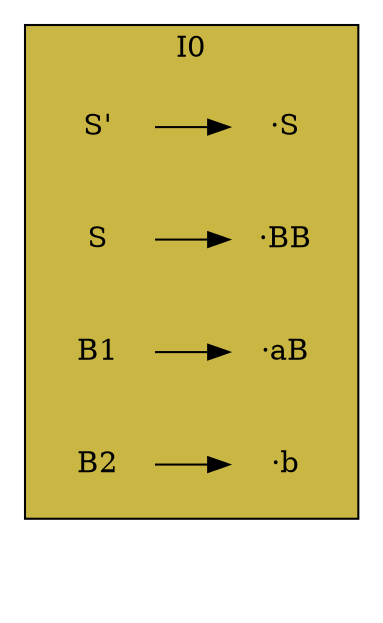 digraph G {
	rankdir=LR
	node [shape=plaintext]
	0[label=""]

	subgraph cluster_0 {
		style=filled;
		fillcolor="#cab642";
		"S'"->⋅S
		S->⋅BB
		B1->⋅aB
		B2->⋅b
		label = "I0";
	}
}